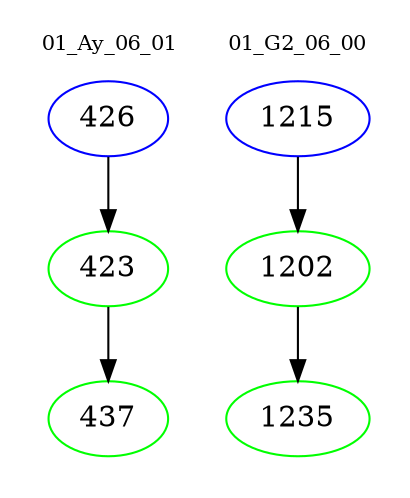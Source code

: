 digraph{
subgraph cluster_0 {
color = white
label = "01_Ay_06_01";
fontsize=10;
T0_426 [label="426", color="blue"]
T0_426 -> T0_423 [color="black"]
T0_423 [label="423", color="green"]
T0_423 -> T0_437 [color="black"]
T0_437 [label="437", color="green"]
}
subgraph cluster_1 {
color = white
label = "01_G2_06_00";
fontsize=10;
T1_1215 [label="1215", color="blue"]
T1_1215 -> T1_1202 [color="black"]
T1_1202 [label="1202", color="green"]
T1_1202 -> T1_1235 [color="black"]
T1_1235 [label="1235", color="green"]
}
}
